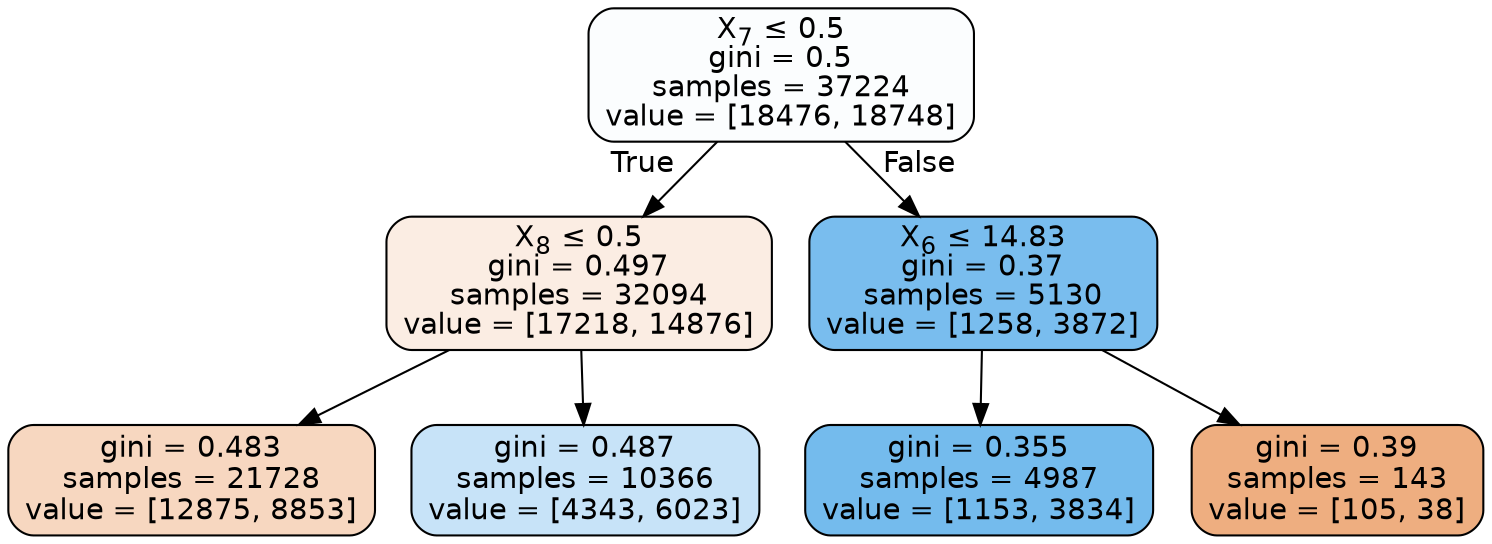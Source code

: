 digraph Tree {
node [shape=box, style="filled, rounded", color="black", fontname=helvetica] ;
edge [fontname=helvetica] ;
0 [label=<X<SUB>7</SUB> &le; 0.5<br/>gini = 0.5<br/>samples = 37224<br/>value = [18476, 18748]>, fillcolor="#399de504"] ;
1 [label=<X<SUB>8</SUB> &le; 0.5<br/>gini = 0.497<br/>samples = 32094<br/>value = [17218, 14876]>, fillcolor="#e5813923"] ;
0 -> 1 [labeldistance=2.5, labelangle=45, headlabel="True"] ;
2 [label=<gini = 0.483<br/>samples = 21728<br/>value = [12875, 8853]>, fillcolor="#e5813950"] ;
1 -> 2 ;
3 [label=<gini = 0.487<br/>samples = 10366<br/>value = [4343, 6023]>, fillcolor="#399de547"] ;
1 -> 3 ;
4 [label=<X<SUB>6</SUB> &le; 14.83<br/>gini = 0.37<br/>samples = 5130<br/>value = [1258, 3872]>, fillcolor="#399de5ac"] ;
0 -> 4 [labeldistance=2.5, labelangle=-45, headlabel="False"] ;
5 [label=<gini = 0.355<br/>samples = 4987<br/>value = [1153, 3834]>, fillcolor="#399de5b2"] ;
4 -> 5 ;
6 [label=<gini = 0.39<br/>samples = 143<br/>value = [105, 38]>, fillcolor="#e58139a3"] ;
4 -> 6 ;
}